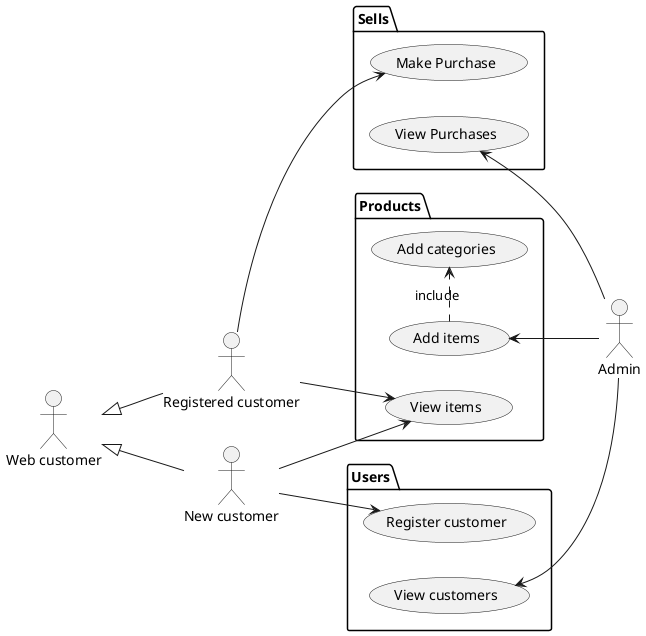 @startuml
left to right direction

actor "Web customer" as wc
actor "Registered customer" as rc
actor "New customer" as nc
actor "Admin" as admin

wc <|-- rc
wc <|-- nc

package Products {
    usecase "Add items" as add_items
    usecase "View items" as view_items
    usecase "Add categories" as add_categories
}

package Sells {
    usecase "Make Purchase" as make_purchase
    usecase "View Purchases" as view_purchases
}

package Users {
    usecase "Register customer" as register_customer
    usecase "View customers" as view_customers
}

rc --> view_items
rc --> make_purchase
nc --> register_customer
nc --> view_items

add_items <-- admin
view_customers <-- admin
view_purchases <-- admin

add_items .> add_categories : include

@enduml